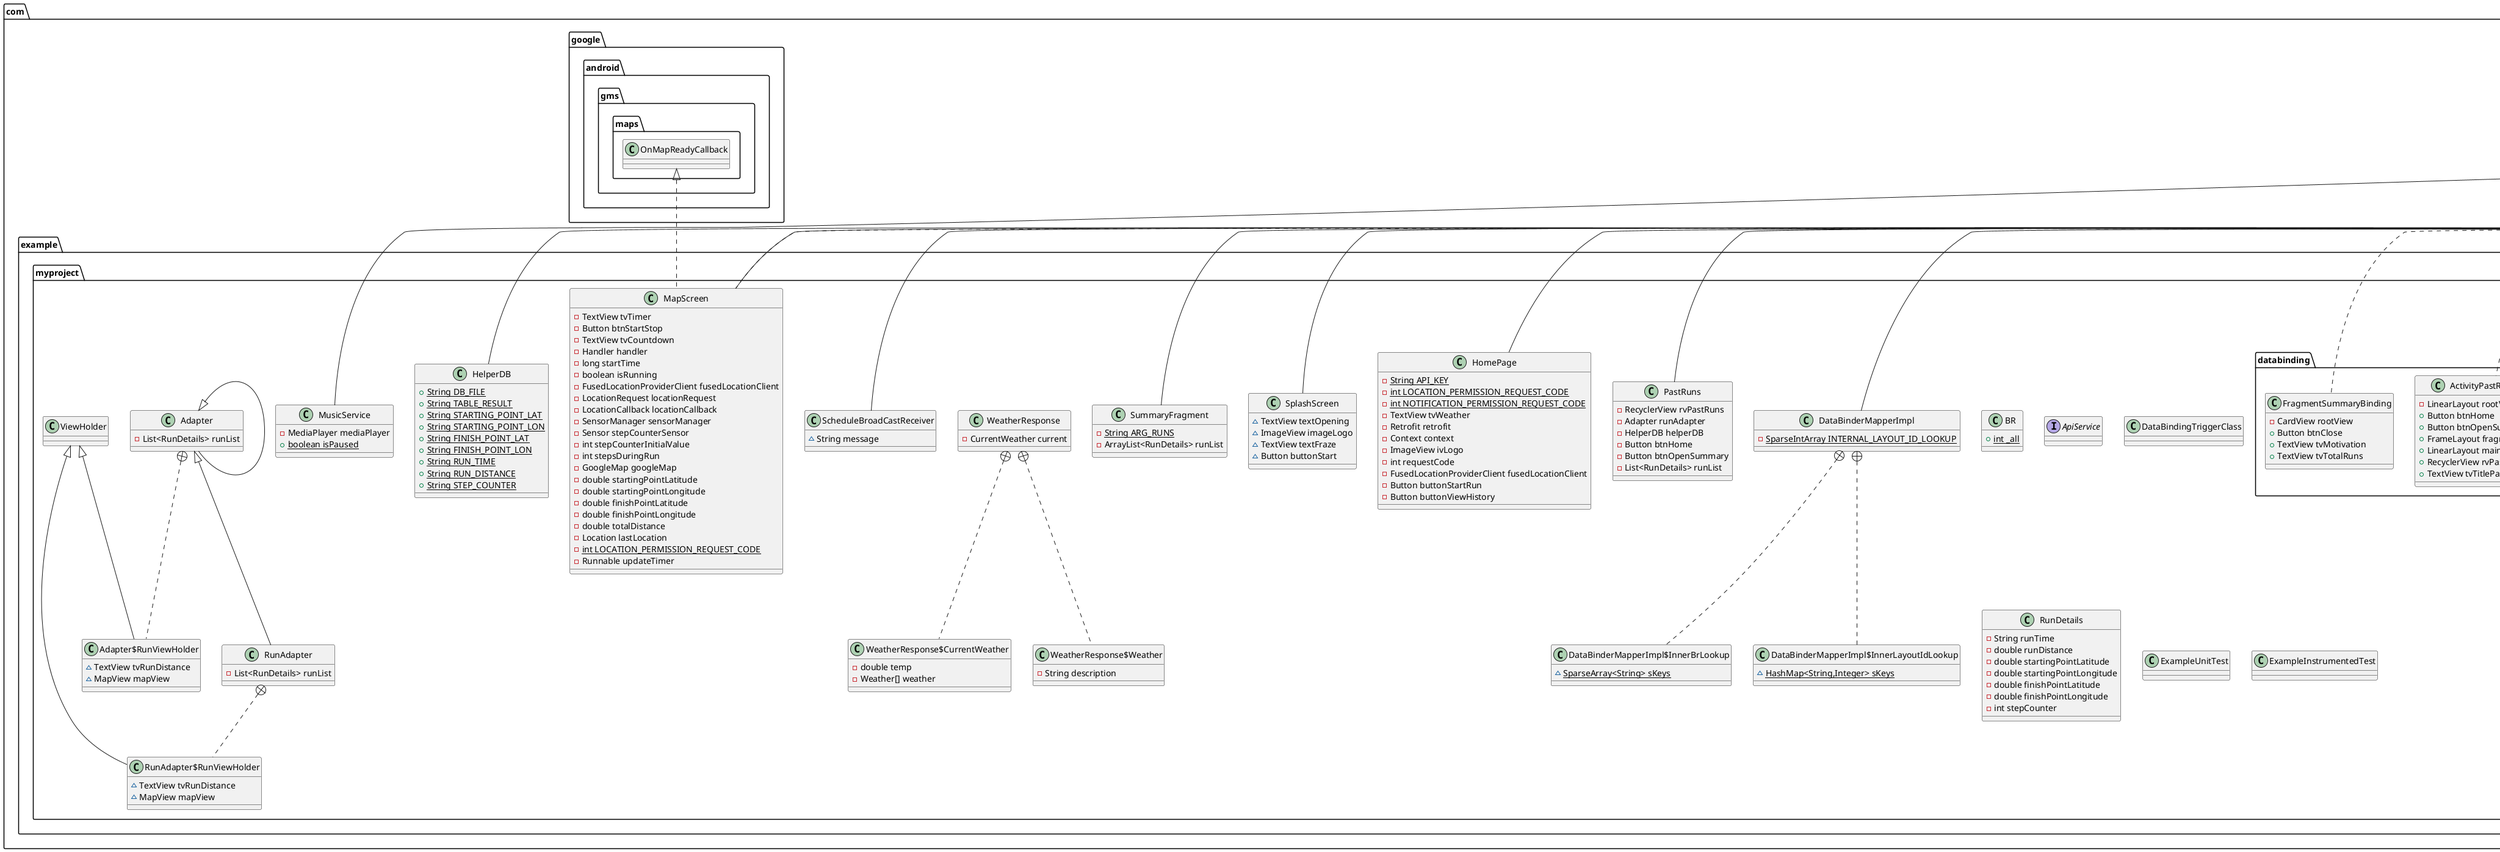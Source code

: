 @startuml
class com.example.myproject.BR {
+ {static} int _all
}

class com.example.myproject.PastRuns {
- RecyclerView rvPastRuns
- Adapter runAdapter
- HelperDB helperDB
- Button btnHome
- Button btnOpenSummary
- List<RunDetails> runList
}

class com.example.myproject.ScheduleBroadCastReceiver {
~ String message
}

interface com.example.myproject.ApiService {
}
class com.example.myproject.databinding.ActivityItemRunBinding {
- CardView rootView
+ CardView cardViewRun
+ MapView mapView
+ TextView tvRunDistance
+ TextView tvRunTime
+ TextView tvStepCounter
}

class com.example.myproject.HomePage {
- {static} String API_KEY
- {static} int LOCATION_PERMISSION_REQUEST_CODE
- {static} int NOTIFICATION_PERMISSION_REQUEST_CODE
- TextView tvWeather
- Retrofit retrofit
- Context context
- ImageView ivLogo
- int requestCode
- FusedLocationProviderClient fusedLocationClient
- Button buttonStartRun
- Button buttonViewHistory
}

class com.example.myproject.databinding.ActivityMapScreenBinding {
- LinearLayout rootView
+ Button btnStartStop
+ Button btnToggleMusic
+ LinearLayout main
+ TextView tvCountdown
+ TextView tvDistance
+ TextView tvTimer
}

class com.example.myproject.HelperDB {
+ {static} String DB_FILE
+ {static} String TABLE_RESULT
+ {static} String STARTING_POINT_LAT
+ {static} String STARTING_POINT_LON
+ {static} String FINISH_POINT_LAT
+ {static} String FINISH_POINT_LON
+ {static} String RUN_TIME
+ {static} String RUN_DISTANCE
+ {static} String STEP_COUNTER
}

class com.example.myproject.DataBindingTriggerClass {
}
class com.example.myproject.databinding.ActivityHomePageBinding {
- LinearLayout rootView
+ Button buttonStartRun
+ Button buttonViewHistory
+ ImageView ivLogo
+ TextView tvHomeTitle
+ TextView tvMotivation
+ TextView tvWeather
}

class com.example.myproject.RunDetails {
- String runTime
- double runDistance
- double startingPointLatitude
- double startingPointLongitude
- double finishPointLatitude
- double finishPointLongitude
- int stepCounter
}

class androidx.databinding.library.baseAdapters.BR {
+ {static} int _all
}

class com.example.myproject.RunAdapter {
- List<RunDetails> runList
}

class com.example.myproject.RunAdapter$RunViewHolder {
~ TextView tvRunDistance
~ MapView mapView
}

class com.example.myproject.ExampleUnitTest {
}
class com.example.myproject.DataBinderMapperImpl {
- {static} SparseIntArray INTERNAL_LAYOUT_ID_LOOKUP
}

class com.example.myproject.DataBinderMapperImpl$InnerBrLookup {
~ {static} SparseArray<String> sKeys
}

class com.example.myproject.DataBinderMapperImpl$InnerLayoutIdLookup {
~ {static} HashMap<String,Integer> sKeys
}

class com.example.myproject.ExampleInstrumentedTest {
}
class com.example.myproject.databinding.SplashScreenBinding {
- LinearLayout rootView
+ Button buttonStart
+ ImageView imageLogo
+ TextView textFraze
+ TextView textOpening
}

class androidx.databinding.DataBinderMapperImpl {
}
class com.example.myproject.WeatherResponse {
- CurrentWeather current
}

class com.example.myproject.WeatherResponse$CurrentWeather {
- double temp
- Weather[] weather
}

class com.example.myproject.WeatherResponse$Weather {
- String description
}

class ApiService {
}
interface androidx.databinding.DataBindingComponent {
}
class com.example.myproject.SummaryFragment {
- {static} String ARG_RUNS
- ArrayList<RunDetails> runList
}

class com.example.myproject.MusicService {
- MediaPlayer mediaPlayer
+ {static} boolean isPaused
}

class com.example.myproject.SplashScreen {
~ TextView textOpening
~ ImageView imageLogo
~ TextView textFraze
~ Button buttonStart
}

class com.example.myproject.MapScreen {
- TextView tvTimer
- Button btnStartStop
- TextView tvCountdown
- Handler handler
- long startTime
- boolean isRunning
- FusedLocationProviderClient fusedLocationClient
- LocationRequest locationRequest
- LocationCallback locationCallback
- SensorManager sensorManager
- Sensor stepCounterSensor
- int stepCounterInitialValue
- int stepsDuringRun
- GoogleMap googleMap
- double startingPointLatitude
- double startingPointLongitude
- double finishPointLatitude
- double finishPointLongitude
- double totalDistance
- Location lastLocation
- {static} int LOCATION_PERMISSION_REQUEST_CODE
- Runnable updateTimer
}

class RunAdapter {
}
class com.example.myproject.databinding.ActivityPastRunsBinding {
- LinearLayout rootView
+ Button btnHome
+ Button btnOpenSummary
+ FrameLayout fragmentContainer
+ LinearLayout main
+ RecyclerView rvPastRuns
+ TextView tvTitlePastRuns
}

class com.example.myproject.Adapter {
- List<RunDetails> runList
}

class com.example.myproject.Adapter$RunViewHolder {
~ TextView tvRunDistance
~ MapView mapView
}

class com.example.myproject.databinding.FragmentSummaryBinding {
- CardView rootView
+ Button btnClose
+ TextView tvMotivation
+ TextView tvTotalRuns
}



androidx.appcompat.app.AppCompatActivity <|-- com.example.myproject.PastRuns
android.content.BroadcastReceiver <|-- com.example.myproject.ScheduleBroadCastReceiver
androidx.viewbinding.ViewBinding <|.. com.example.myproject.databinding.ActivityItemRunBinding
androidx.appcompat.app.AppCompatActivity <|-- com.example.myproject.HomePage
androidx.viewbinding.ViewBinding <|.. com.example.myproject.databinding.ActivityMapScreenBinding
android.database.sqlite.SQLiteOpenHelper <|-- com.example.myproject.HelperDB
androidx.viewbinding.ViewBinding <|.. com.example.myproject.databinding.ActivityHomePageBinding
com.example.myproject.Adapter <|-- com.example.myproject.RunAdapter
com.example.myproject.RunAdapter +.. com.example.myproject.RunAdapter$RunViewHolder
com.example.myproject.ViewHolder <|-- com.example.myproject.RunAdapter$RunViewHolder
androidx.databinding.DataBinderMapper <|-- com.example.myproject.DataBinderMapperImpl
com.example.myproject.DataBinderMapperImpl +.. com.example.myproject.DataBinderMapperImpl$InnerBrLookup
com.example.myproject.DataBinderMapperImpl +.. com.example.myproject.DataBinderMapperImpl$InnerLayoutIdLookup
androidx.viewbinding.ViewBinding <|.. com.example.myproject.databinding.SplashScreenBinding
androidx.databinding.MergedDataBinderMapper <|-- androidx.databinding.DataBinderMapperImpl
com.example.myproject.WeatherResponse +.. com.example.myproject.WeatherResponse$CurrentWeather
com.example.myproject.WeatherResponse +.. com.example.myproject.WeatherResponse$Weather
androidx.fragment.app.Fragment <|-- com.example.myproject.SummaryFragment
android.app.Service <|-- com.example.myproject.MusicService
androidx.appcompat.app.AppCompatActivity <|-- com.example.myproject.SplashScreen
android.hardware.SensorEventListener <|.. com.example.myproject.MapScreen
com.google.android.gms.maps.OnMapReadyCallback <|.. com.example.myproject.MapScreen
androidx.fragment.app.FragmentActivity <|-- com.example.myproject.MapScreen
androidx.viewbinding.ViewBinding <|.. com.example.myproject.databinding.ActivityPastRunsBinding
com.example.myproject.Adapter <|-- com.example.myproject.Adapter
com.example.myproject.Adapter +.. com.example.myproject.Adapter$RunViewHolder
com.example.myproject.ViewHolder <|-- com.example.myproject.Adapter$RunViewHolder
androidx.viewbinding.ViewBinding <|.. com.example.myproject.databinding.FragmentSummaryBinding
@enduml